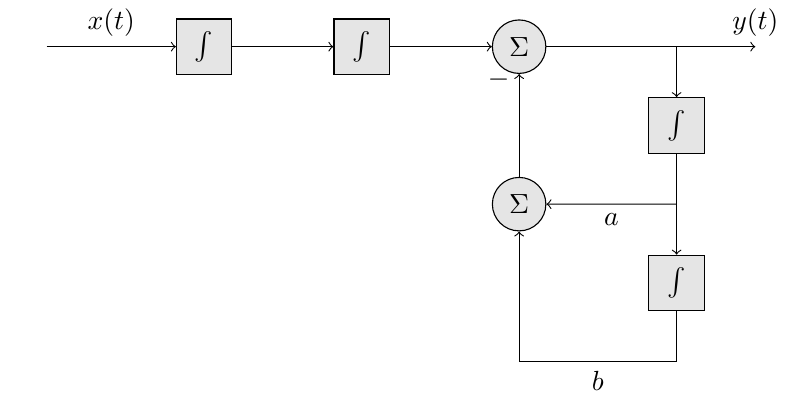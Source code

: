 \documentclass{standalone}
\usepackage{tikz}
\usetikzlibrary{calc}
\usetikzlibrary{positioning}
\usetikzlibrary{shapes,arrows,decorations.pathreplacing,decorations.markings}
\tikzstyle{block} = [draw, fill=gray!20, rectangle]
\tikzstyle{sum} = [draw, fill=gray!20, circle, node distance=1cm]
\tikzstyle{input} = [coordinate]
\tikzstyle{output} = [coordinate]
\tikzstyle{pinstyle} = [pin edge={to-,thin,black}]
\usepackage{pgfplots}
 \pgfplotsset{compat=1.13}
 \usepackage{transparent}

\begin{document}
  \tikzstyle{block} = [draw, fill=gray!20, rectangle, 
    minimum height=2em, minimum width=2em]
  \tikzstyle{sum} = [draw, fill=gray!20, circle, node distance=1cm]
  \tikzstyle{input} = [coordinate]
  \tikzstyle{output} = [coordinate]
  \tikzstyle{pinstyle} = [pin edge={to-,thin,black}]
  
  \begin{tikzpicture}[auto]
    \node [input, name=input] at (0,0) {};
    \node [block, right of=input,node distance=2cm] (block1) {$\int$};
    \node [block, right of=block1,node distance=2cm] (block2) {$\int$};
    \node [sum, right of=block2,node distance=2cm] (sum) {$\Sigma$};
    \node [sum, below of=sum,node distance=2cm] (sum2) {$\Sigma$};
    \node[block] at (8,-1) (block3) {$\int$};
    \node[block] at (8,-3) (block4) {$\int$};

    \node [shape=coordinate, name=conn1] at (8,0) {};
    \node [shape=coordinate, name=conn2] at (8,-2) {};
    \node [shape=coordinate, name=conn3] at (8,-4) {};
    \node [shape=coordinate, name=conn4] at (6,-4) {};
    \node [output, right of=conn1] (output) {};

    \draw [->] (input) -- node {$x(t)$} (block1);
    \draw [->] (block1) -- (block2);
    \draw [->] (block2) -- (sum);
    \draw (sum) -- (conn1);
    \draw [->] (conn1) -- (block3);
    \draw (block3) -- (conn2);
    \draw [->] (conn2) -- (block4);
    \draw [->] (conn2) -- node {$a$} (sum2);
    \draw (block4) -- (conn3);
    \draw (conn3) -- node {$b$} (conn4);
    \draw [->] (conn3) -| (sum2);
    \draw [->] (sum2) -- node[pos=0.95] {$-$} (sum);
    \draw [->] (conn1) -- node[pos=1] {$y(t)$} (output);
  \end{tikzpicture}
\end{document}

